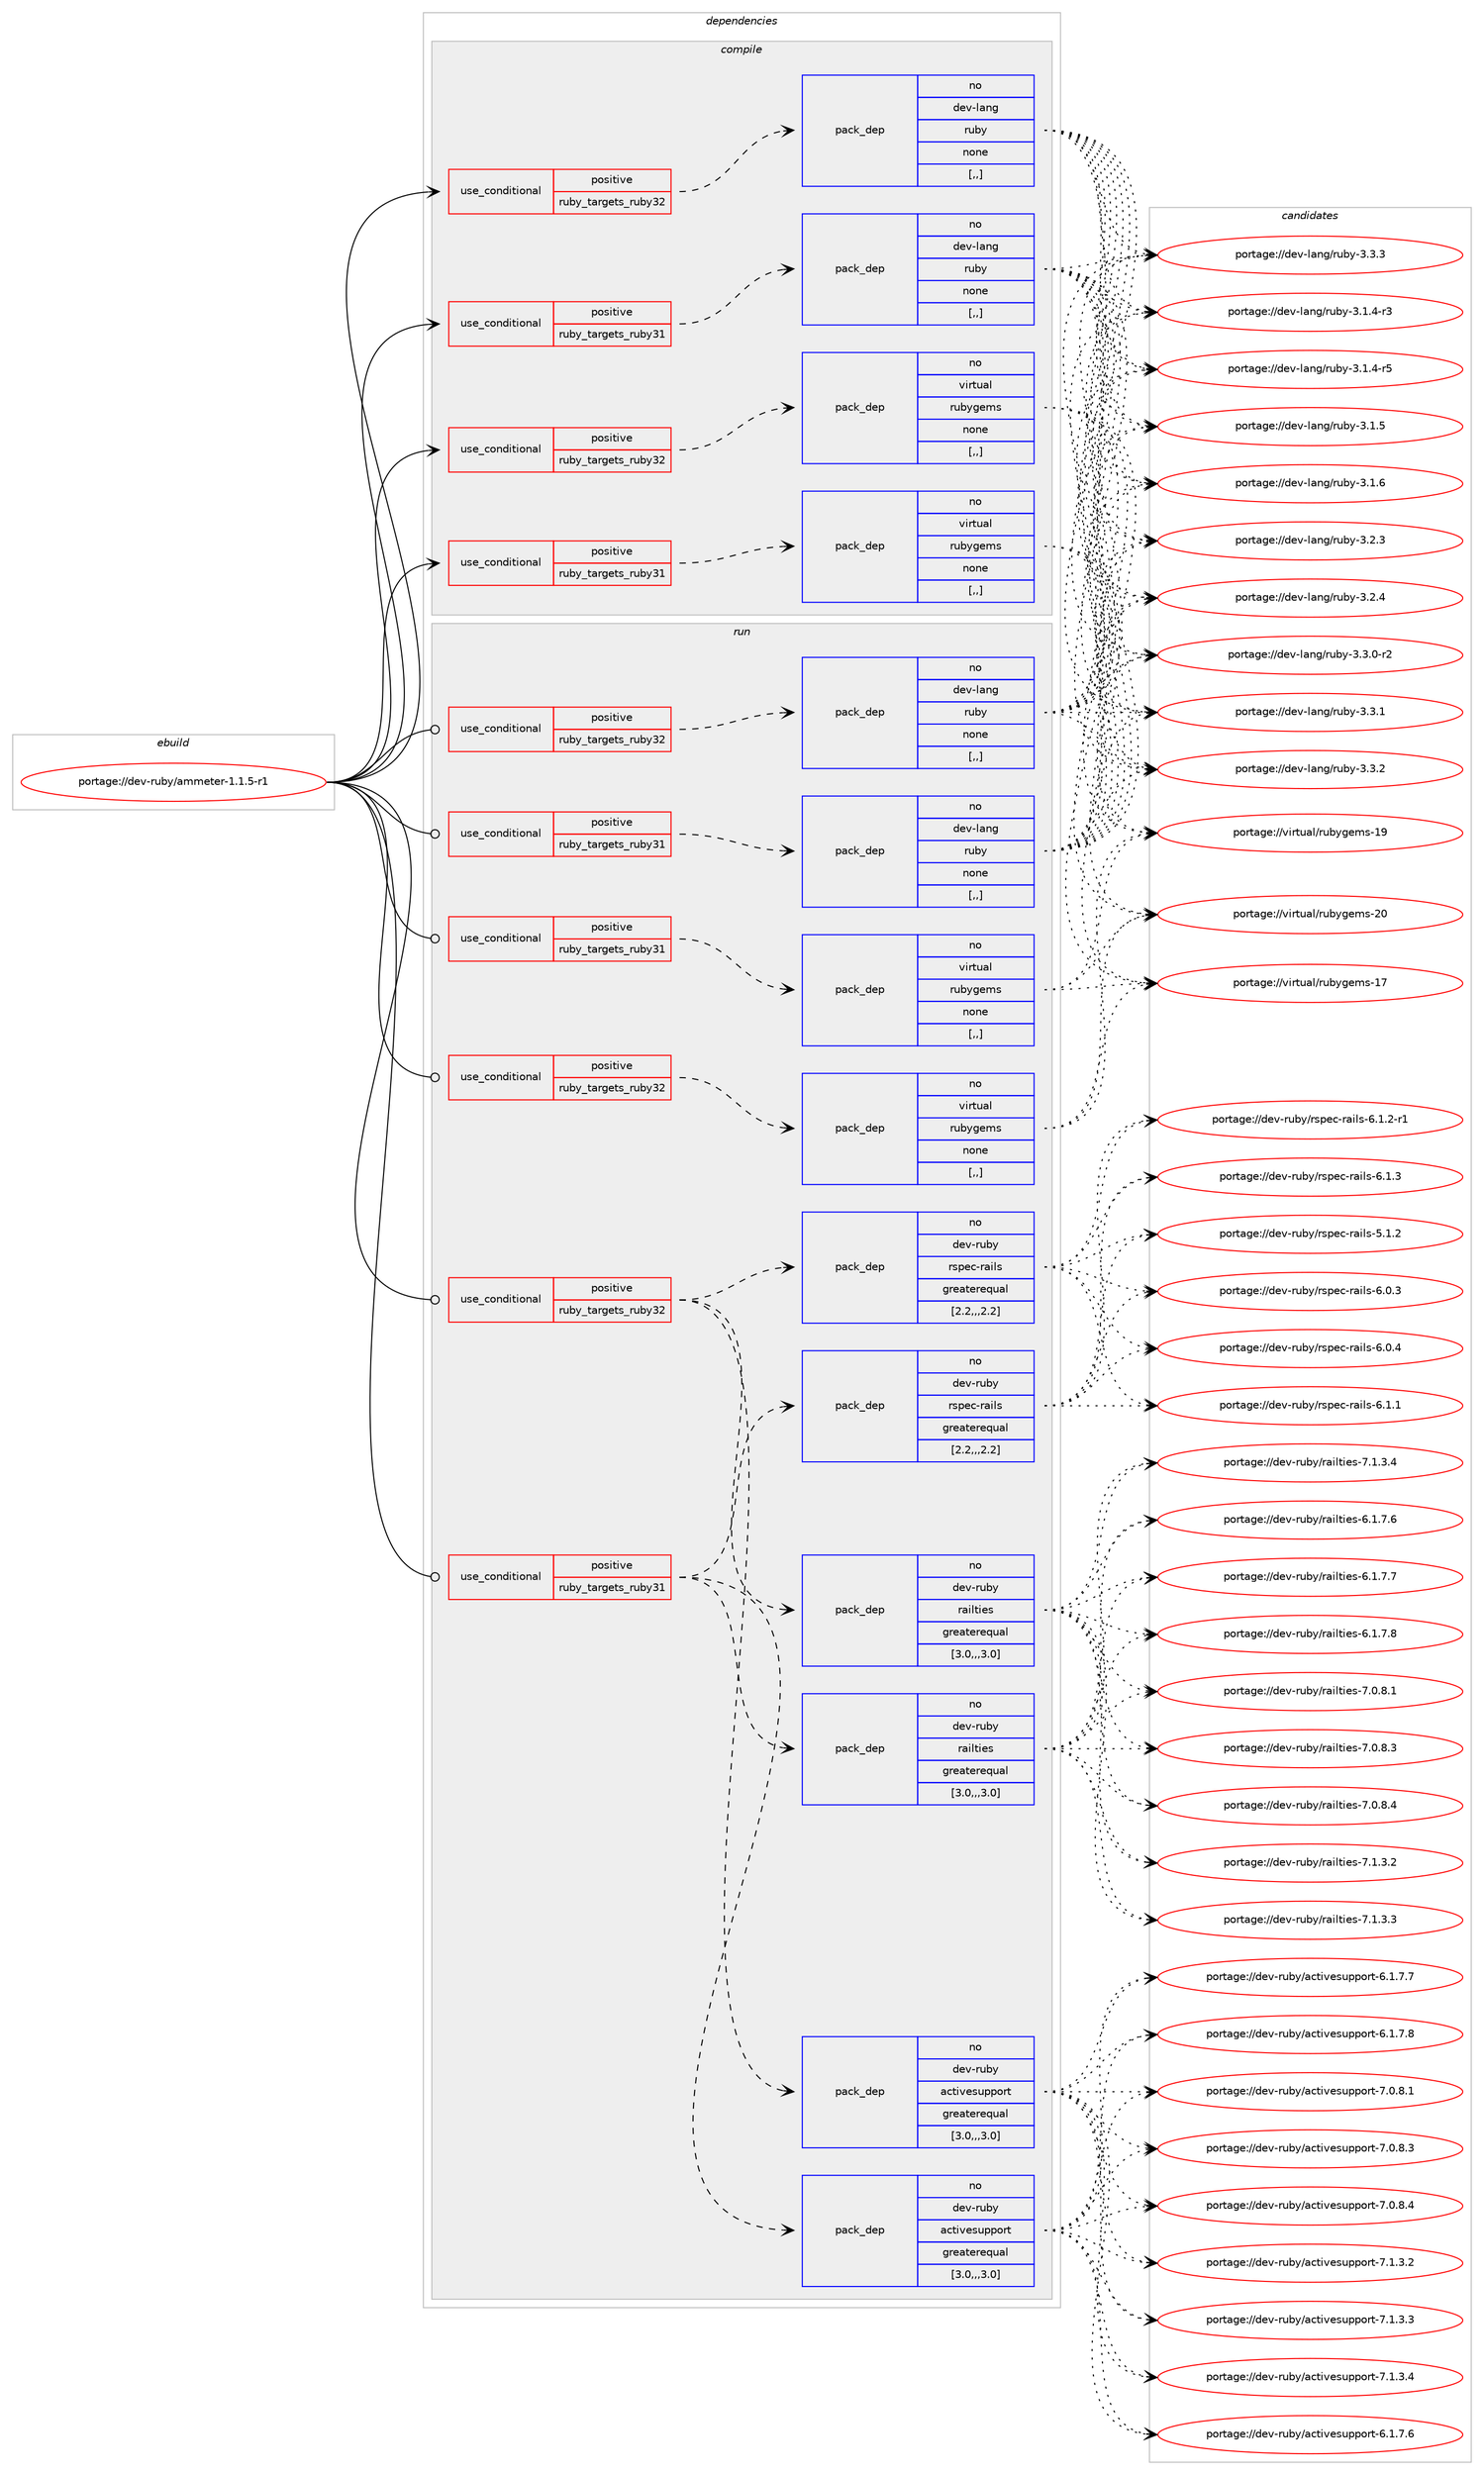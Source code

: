 digraph prolog {

# *************
# Graph options
# *************

newrank=true;
concentrate=true;
compound=true;
graph [rankdir=LR,fontname=Helvetica,fontsize=10,ranksep=1.5];#, ranksep=2.5, nodesep=0.2];
edge  [arrowhead=vee];
node  [fontname=Helvetica,fontsize=10];

# **********
# The ebuild
# **********

subgraph cluster_leftcol {
color=gray;
rank=same;
label=<<i>ebuild</i>>;
id [label="portage://dev-ruby/ammeter-1.1.5-r1", color=red, width=4, href="../dev-ruby/ammeter-1.1.5-r1.svg"];
}

# ****************
# The dependencies
# ****************

subgraph cluster_midcol {
color=gray;
label=<<i>dependencies</i>>;
subgraph cluster_compile {
fillcolor="#eeeeee";
style=filled;
label=<<i>compile</i>>;
subgraph cond43040 {
dependency172428 [label=<<TABLE BORDER="0" CELLBORDER="1" CELLSPACING="0" CELLPADDING="4"><TR><TD ROWSPAN="3" CELLPADDING="10">use_conditional</TD></TR><TR><TD>positive</TD></TR><TR><TD>ruby_targets_ruby31</TD></TR></TABLE>>, shape=none, color=red];
subgraph pack128130 {
dependency172429 [label=<<TABLE BORDER="0" CELLBORDER="1" CELLSPACING="0" CELLPADDING="4" WIDTH="220"><TR><TD ROWSPAN="6" CELLPADDING="30">pack_dep</TD></TR><TR><TD WIDTH="110">no</TD></TR><TR><TD>dev-lang</TD></TR><TR><TD>ruby</TD></TR><TR><TD>none</TD></TR><TR><TD>[,,]</TD></TR></TABLE>>, shape=none, color=blue];
}
dependency172428:e -> dependency172429:w [weight=20,style="dashed",arrowhead="vee"];
}
id:e -> dependency172428:w [weight=20,style="solid",arrowhead="vee"];
subgraph cond43041 {
dependency172430 [label=<<TABLE BORDER="0" CELLBORDER="1" CELLSPACING="0" CELLPADDING="4"><TR><TD ROWSPAN="3" CELLPADDING="10">use_conditional</TD></TR><TR><TD>positive</TD></TR><TR><TD>ruby_targets_ruby31</TD></TR></TABLE>>, shape=none, color=red];
subgraph pack128131 {
dependency172431 [label=<<TABLE BORDER="0" CELLBORDER="1" CELLSPACING="0" CELLPADDING="4" WIDTH="220"><TR><TD ROWSPAN="6" CELLPADDING="30">pack_dep</TD></TR><TR><TD WIDTH="110">no</TD></TR><TR><TD>virtual</TD></TR><TR><TD>rubygems</TD></TR><TR><TD>none</TD></TR><TR><TD>[,,]</TD></TR></TABLE>>, shape=none, color=blue];
}
dependency172430:e -> dependency172431:w [weight=20,style="dashed",arrowhead="vee"];
}
id:e -> dependency172430:w [weight=20,style="solid",arrowhead="vee"];
subgraph cond43042 {
dependency172432 [label=<<TABLE BORDER="0" CELLBORDER="1" CELLSPACING="0" CELLPADDING="4"><TR><TD ROWSPAN="3" CELLPADDING="10">use_conditional</TD></TR><TR><TD>positive</TD></TR><TR><TD>ruby_targets_ruby32</TD></TR></TABLE>>, shape=none, color=red];
subgraph pack128132 {
dependency172433 [label=<<TABLE BORDER="0" CELLBORDER="1" CELLSPACING="0" CELLPADDING="4" WIDTH="220"><TR><TD ROWSPAN="6" CELLPADDING="30">pack_dep</TD></TR><TR><TD WIDTH="110">no</TD></TR><TR><TD>dev-lang</TD></TR><TR><TD>ruby</TD></TR><TR><TD>none</TD></TR><TR><TD>[,,]</TD></TR></TABLE>>, shape=none, color=blue];
}
dependency172432:e -> dependency172433:w [weight=20,style="dashed",arrowhead="vee"];
}
id:e -> dependency172432:w [weight=20,style="solid",arrowhead="vee"];
subgraph cond43043 {
dependency172434 [label=<<TABLE BORDER="0" CELLBORDER="1" CELLSPACING="0" CELLPADDING="4"><TR><TD ROWSPAN="3" CELLPADDING="10">use_conditional</TD></TR><TR><TD>positive</TD></TR><TR><TD>ruby_targets_ruby32</TD></TR></TABLE>>, shape=none, color=red];
subgraph pack128133 {
dependency172435 [label=<<TABLE BORDER="0" CELLBORDER="1" CELLSPACING="0" CELLPADDING="4" WIDTH="220"><TR><TD ROWSPAN="6" CELLPADDING="30">pack_dep</TD></TR><TR><TD WIDTH="110">no</TD></TR><TR><TD>virtual</TD></TR><TR><TD>rubygems</TD></TR><TR><TD>none</TD></TR><TR><TD>[,,]</TD></TR></TABLE>>, shape=none, color=blue];
}
dependency172434:e -> dependency172435:w [weight=20,style="dashed",arrowhead="vee"];
}
id:e -> dependency172434:w [weight=20,style="solid",arrowhead="vee"];
}
subgraph cluster_compileandrun {
fillcolor="#eeeeee";
style=filled;
label=<<i>compile and run</i>>;
}
subgraph cluster_run {
fillcolor="#eeeeee";
style=filled;
label=<<i>run</i>>;
subgraph cond43044 {
dependency172436 [label=<<TABLE BORDER="0" CELLBORDER="1" CELLSPACING="0" CELLPADDING="4"><TR><TD ROWSPAN="3" CELLPADDING="10">use_conditional</TD></TR><TR><TD>positive</TD></TR><TR><TD>ruby_targets_ruby31</TD></TR></TABLE>>, shape=none, color=red];
subgraph pack128134 {
dependency172437 [label=<<TABLE BORDER="0" CELLBORDER="1" CELLSPACING="0" CELLPADDING="4" WIDTH="220"><TR><TD ROWSPAN="6" CELLPADDING="30">pack_dep</TD></TR><TR><TD WIDTH="110">no</TD></TR><TR><TD>dev-lang</TD></TR><TR><TD>ruby</TD></TR><TR><TD>none</TD></TR><TR><TD>[,,]</TD></TR></TABLE>>, shape=none, color=blue];
}
dependency172436:e -> dependency172437:w [weight=20,style="dashed",arrowhead="vee"];
}
id:e -> dependency172436:w [weight=20,style="solid",arrowhead="odot"];
subgraph cond43045 {
dependency172438 [label=<<TABLE BORDER="0" CELLBORDER="1" CELLSPACING="0" CELLPADDING="4"><TR><TD ROWSPAN="3" CELLPADDING="10">use_conditional</TD></TR><TR><TD>positive</TD></TR><TR><TD>ruby_targets_ruby31</TD></TR></TABLE>>, shape=none, color=red];
subgraph pack128135 {
dependency172439 [label=<<TABLE BORDER="0" CELLBORDER="1" CELLSPACING="0" CELLPADDING="4" WIDTH="220"><TR><TD ROWSPAN="6" CELLPADDING="30">pack_dep</TD></TR><TR><TD WIDTH="110">no</TD></TR><TR><TD>dev-ruby</TD></TR><TR><TD>activesupport</TD></TR><TR><TD>greaterequal</TD></TR><TR><TD>[3.0,,,3.0]</TD></TR></TABLE>>, shape=none, color=blue];
}
dependency172438:e -> dependency172439:w [weight=20,style="dashed",arrowhead="vee"];
subgraph pack128136 {
dependency172440 [label=<<TABLE BORDER="0" CELLBORDER="1" CELLSPACING="0" CELLPADDING="4" WIDTH="220"><TR><TD ROWSPAN="6" CELLPADDING="30">pack_dep</TD></TR><TR><TD WIDTH="110">no</TD></TR><TR><TD>dev-ruby</TD></TR><TR><TD>railties</TD></TR><TR><TD>greaterequal</TD></TR><TR><TD>[3.0,,,3.0]</TD></TR></TABLE>>, shape=none, color=blue];
}
dependency172438:e -> dependency172440:w [weight=20,style="dashed",arrowhead="vee"];
subgraph pack128137 {
dependency172441 [label=<<TABLE BORDER="0" CELLBORDER="1" CELLSPACING="0" CELLPADDING="4" WIDTH="220"><TR><TD ROWSPAN="6" CELLPADDING="30">pack_dep</TD></TR><TR><TD WIDTH="110">no</TD></TR><TR><TD>dev-ruby</TD></TR><TR><TD>rspec-rails</TD></TR><TR><TD>greaterequal</TD></TR><TR><TD>[2.2,,,2.2]</TD></TR></TABLE>>, shape=none, color=blue];
}
dependency172438:e -> dependency172441:w [weight=20,style="dashed",arrowhead="vee"];
}
id:e -> dependency172438:w [weight=20,style="solid",arrowhead="odot"];
subgraph cond43046 {
dependency172442 [label=<<TABLE BORDER="0" CELLBORDER="1" CELLSPACING="0" CELLPADDING="4"><TR><TD ROWSPAN="3" CELLPADDING="10">use_conditional</TD></TR><TR><TD>positive</TD></TR><TR><TD>ruby_targets_ruby31</TD></TR></TABLE>>, shape=none, color=red];
subgraph pack128138 {
dependency172443 [label=<<TABLE BORDER="0" CELLBORDER="1" CELLSPACING="0" CELLPADDING="4" WIDTH="220"><TR><TD ROWSPAN="6" CELLPADDING="30">pack_dep</TD></TR><TR><TD WIDTH="110">no</TD></TR><TR><TD>virtual</TD></TR><TR><TD>rubygems</TD></TR><TR><TD>none</TD></TR><TR><TD>[,,]</TD></TR></TABLE>>, shape=none, color=blue];
}
dependency172442:e -> dependency172443:w [weight=20,style="dashed",arrowhead="vee"];
}
id:e -> dependency172442:w [weight=20,style="solid",arrowhead="odot"];
subgraph cond43047 {
dependency172444 [label=<<TABLE BORDER="0" CELLBORDER="1" CELLSPACING="0" CELLPADDING="4"><TR><TD ROWSPAN="3" CELLPADDING="10">use_conditional</TD></TR><TR><TD>positive</TD></TR><TR><TD>ruby_targets_ruby32</TD></TR></TABLE>>, shape=none, color=red];
subgraph pack128139 {
dependency172445 [label=<<TABLE BORDER="0" CELLBORDER="1" CELLSPACING="0" CELLPADDING="4" WIDTH="220"><TR><TD ROWSPAN="6" CELLPADDING="30">pack_dep</TD></TR><TR><TD WIDTH="110">no</TD></TR><TR><TD>dev-lang</TD></TR><TR><TD>ruby</TD></TR><TR><TD>none</TD></TR><TR><TD>[,,]</TD></TR></TABLE>>, shape=none, color=blue];
}
dependency172444:e -> dependency172445:w [weight=20,style="dashed",arrowhead="vee"];
}
id:e -> dependency172444:w [weight=20,style="solid",arrowhead="odot"];
subgraph cond43048 {
dependency172446 [label=<<TABLE BORDER="0" CELLBORDER="1" CELLSPACING="0" CELLPADDING="4"><TR><TD ROWSPAN="3" CELLPADDING="10">use_conditional</TD></TR><TR><TD>positive</TD></TR><TR><TD>ruby_targets_ruby32</TD></TR></TABLE>>, shape=none, color=red];
subgraph pack128140 {
dependency172447 [label=<<TABLE BORDER="0" CELLBORDER="1" CELLSPACING="0" CELLPADDING="4" WIDTH="220"><TR><TD ROWSPAN="6" CELLPADDING="30">pack_dep</TD></TR><TR><TD WIDTH="110">no</TD></TR><TR><TD>dev-ruby</TD></TR><TR><TD>activesupport</TD></TR><TR><TD>greaterequal</TD></TR><TR><TD>[3.0,,,3.0]</TD></TR></TABLE>>, shape=none, color=blue];
}
dependency172446:e -> dependency172447:w [weight=20,style="dashed",arrowhead="vee"];
subgraph pack128141 {
dependency172448 [label=<<TABLE BORDER="0" CELLBORDER="1" CELLSPACING="0" CELLPADDING="4" WIDTH="220"><TR><TD ROWSPAN="6" CELLPADDING="30">pack_dep</TD></TR><TR><TD WIDTH="110">no</TD></TR><TR><TD>dev-ruby</TD></TR><TR><TD>railties</TD></TR><TR><TD>greaterequal</TD></TR><TR><TD>[3.0,,,3.0]</TD></TR></TABLE>>, shape=none, color=blue];
}
dependency172446:e -> dependency172448:w [weight=20,style="dashed",arrowhead="vee"];
subgraph pack128142 {
dependency172449 [label=<<TABLE BORDER="0" CELLBORDER="1" CELLSPACING="0" CELLPADDING="4" WIDTH="220"><TR><TD ROWSPAN="6" CELLPADDING="30">pack_dep</TD></TR><TR><TD WIDTH="110">no</TD></TR><TR><TD>dev-ruby</TD></TR><TR><TD>rspec-rails</TD></TR><TR><TD>greaterequal</TD></TR><TR><TD>[2.2,,,2.2]</TD></TR></TABLE>>, shape=none, color=blue];
}
dependency172446:e -> dependency172449:w [weight=20,style="dashed",arrowhead="vee"];
}
id:e -> dependency172446:w [weight=20,style="solid",arrowhead="odot"];
subgraph cond43049 {
dependency172450 [label=<<TABLE BORDER="0" CELLBORDER="1" CELLSPACING="0" CELLPADDING="4"><TR><TD ROWSPAN="3" CELLPADDING="10">use_conditional</TD></TR><TR><TD>positive</TD></TR><TR><TD>ruby_targets_ruby32</TD></TR></TABLE>>, shape=none, color=red];
subgraph pack128143 {
dependency172451 [label=<<TABLE BORDER="0" CELLBORDER="1" CELLSPACING="0" CELLPADDING="4" WIDTH="220"><TR><TD ROWSPAN="6" CELLPADDING="30">pack_dep</TD></TR><TR><TD WIDTH="110">no</TD></TR><TR><TD>virtual</TD></TR><TR><TD>rubygems</TD></TR><TR><TD>none</TD></TR><TR><TD>[,,]</TD></TR></TABLE>>, shape=none, color=blue];
}
dependency172450:e -> dependency172451:w [weight=20,style="dashed",arrowhead="vee"];
}
id:e -> dependency172450:w [weight=20,style="solid",arrowhead="odot"];
}
}

# **************
# The candidates
# **************

subgraph cluster_choices {
rank=same;
color=gray;
label=<<i>candidates</i>>;

subgraph choice128130 {
color=black;
nodesep=1;
choice100101118451089711010347114117981214551464946524511451 [label="portage://dev-lang/ruby-3.1.4-r3", color=red, width=4,href="../dev-lang/ruby-3.1.4-r3.svg"];
choice100101118451089711010347114117981214551464946524511453 [label="portage://dev-lang/ruby-3.1.4-r5", color=red, width=4,href="../dev-lang/ruby-3.1.4-r5.svg"];
choice10010111845108971101034711411798121455146494653 [label="portage://dev-lang/ruby-3.1.5", color=red, width=4,href="../dev-lang/ruby-3.1.5.svg"];
choice10010111845108971101034711411798121455146494654 [label="portage://dev-lang/ruby-3.1.6", color=red, width=4,href="../dev-lang/ruby-3.1.6.svg"];
choice10010111845108971101034711411798121455146504651 [label="portage://dev-lang/ruby-3.2.3", color=red, width=4,href="../dev-lang/ruby-3.2.3.svg"];
choice10010111845108971101034711411798121455146504652 [label="portage://dev-lang/ruby-3.2.4", color=red, width=4,href="../dev-lang/ruby-3.2.4.svg"];
choice100101118451089711010347114117981214551465146484511450 [label="portage://dev-lang/ruby-3.3.0-r2", color=red, width=4,href="../dev-lang/ruby-3.3.0-r2.svg"];
choice10010111845108971101034711411798121455146514649 [label="portage://dev-lang/ruby-3.3.1", color=red, width=4,href="../dev-lang/ruby-3.3.1.svg"];
choice10010111845108971101034711411798121455146514650 [label="portage://dev-lang/ruby-3.3.2", color=red, width=4,href="../dev-lang/ruby-3.3.2.svg"];
choice10010111845108971101034711411798121455146514651 [label="portage://dev-lang/ruby-3.3.3", color=red, width=4,href="../dev-lang/ruby-3.3.3.svg"];
dependency172429:e -> choice100101118451089711010347114117981214551464946524511451:w [style=dotted,weight="100"];
dependency172429:e -> choice100101118451089711010347114117981214551464946524511453:w [style=dotted,weight="100"];
dependency172429:e -> choice10010111845108971101034711411798121455146494653:w [style=dotted,weight="100"];
dependency172429:e -> choice10010111845108971101034711411798121455146494654:w [style=dotted,weight="100"];
dependency172429:e -> choice10010111845108971101034711411798121455146504651:w [style=dotted,weight="100"];
dependency172429:e -> choice10010111845108971101034711411798121455146504652:w [style=dotted,weight="100"];
dependency172429:e -> choice100101118451089711010347114117981214551465146484511450:w [style=dotted,weight="100"];
dependency172429:e -> choice10010111845108971101034711411798121455146514649:w [style=dotted,weight="100"];
dependency172429:e -> choice10010111845108971101034711411798121455146514650:w [style=dotted,weight="100"];
dependency172429:e -> choice10010111845108971101034711411798121455146514651:w [style=dotted,weight="100"];
}
subgraph choice128131 {
color=black;
nodesep=1;
choice118105114116117971084711411798121103101109115454955 [label="portage://virtual/rubygems-17", color=red, width=4,href="../virtual/rubygems-17.svg"];
choice118105114116117971084711411798121103101109115454957 [label="portage://virtual/rubygems-19", color=red, width=4,href="../virtual/rubygems-19.svg"];
choice118105114116117971084711411798121103101109115455048 [label="portage://virtual/rubygems-20", color=red, width=4,href="../virtual/rubygems-20.svg"];
dependency172431:e -> choice118105114116117971084711411798121103101109115454955:w [style=dotted,weight="100"];
dependency172431:e -> choice118105114116117971084711411798121103101109115454957:w [style=dotted,weight="100"];
dependency172431:e -> choice118105114116117971084711411798121103101109115455048:w [style=dotted,weight="100"];
}
subgraph choice128132 {
color=black;
nodesep=1;
choice100101118451089711010347114117981214551464946524511451 [label="portage://dev-lang/ruby-3.1.4-r3", color=red, width=4,href="../dev-lang/ruby-3.1.4-r3.svg"];
choice100101118451089711010347114117981214551464946524511453 [label="portage://dev-lang/ruby-3.1.4-r5", color=red, width=4,href="../dev-lang/ruby-3.1.4-r5.svg"];
choice10010111845108971101034711411798121455146494653 [label="portage://dev-lang/ruby-3.1.5", color=red, width=4,href="../dev-lang/ruby-3.1.5.svg"];
choice10010111845108971101034711411798121455146494654 [label="portage://dev-lang/ruby-3.1.6", color=red, width=4,href="../dev-lang/ruby-3.1.6.svg"];
choice10010111845108971101034711411798121455146504651 [label="portage://dev-lang/ruby-3.2.3", color=red, width=4,href="../dev-lang/ruby-3.2.3.svg"];
choice10010111845108971101034711411798121455146504652 [label="portage://dev-lang/ruby-3.2.4", color=red, width=4,href="../dev-lang/ruby-3.2.4.svg"];
choice100101118451089711010347114117981214551465146484511450 [label="portage://dev-lang/ruby-3.3.0-r2", color=red, width=4,href="../dev-lang/ruby-3.3.0-r2.svg"];
choice10010111845108971101034711411798121455146514649 [label="portage://dev-lang/ruby-3.3.1", color=red, width=4,href="../dev-lang/ruby-3.3.1.svg"];
choice10010111845108971101034711411798121455146514650 [label="portage://dev-lang/ruby-3.3.2", color=red, width=4,href="../dev-lang/ruby-3.3.2.svg"];
choice10010111845108971101034711411798121455146514651 [label="portage://dev-lang/ruby-3.3.3", color=red, width=4,href="../dev-lang/ruby-3.3.3.svg"];
dependency172433:e -> choice100101118451089711010347114117981214551464946524511451:w [style=dotted,weight="100"];
dependency172433:e -> choice100101118451089711010347114117981214551464946524511453:w [style=dotted,weight="100"];
dependency172433:e -> choice10010111845108971101034711411798121455146494653:w [style=dotted,weight="100"];
dependency172433:e -> choice10010111845108971101034711411798121455146494654:w [style=dotted,weight="100"];
dependency172433:e -> choice10010111845108971101034711411798121455146504651:w [style=dotted,weight="100"];
dependency172433:e -> choice10010111845108971101034711411798121455146504652:w [style=dotted,weight="100"];
dependency172433:e -> choice100101118451089711010347114117981214551465146484511450:w [style=dotted,weight="100"];
dependency172433:e -> choice10010111845108971101034711411798121455146514649:w [style=dotted,weight="100"];
dependency172433:e -> choice10010111845108971101034711411798121455146514650:w [style=dotted,weight="100"];
dependency172433:e -> choice10010111845108971101034711411798121455146514651:w [style=dotted,weight="100"];
}
subgraph choice128133 {
color=black;
nodesep=1;
choice118105114116117971084711411798121103101109115454955 [label="portage://virtual/rubygems-17", color=red, width=4,href="../virtual/rubygems-17.svg"];
choice118105114116117971084711411798121103101109115454957 [label="portage://virtual/rubygems-19", color=red, width=4,href="../virtual/rubygems-19.svg"];
choice118105114116117971084711411798121103101109115455048 [label="portage://virtual/rubygems-20", color=red, width=4,href="../virtual/rubygems-20.svg"];
dependency172435:e -> choice118105114116117971084711411798121103101109115454955:w [style=dotted,weight="100"];
dependency172435:e -> choice118105114116117971084711411798121103101109115454957:w [style=dotted,weight="100"];
dependency172435:e -> choice118105114116117971084711411798121103101109115455048:w [style=dotted,weight="100"];
}
subgraph choice128134 {
color=black;
nodesep=1;
choice100101118451089711010347114117981214551464946524511451 [label="portage://dev-lang/ruby-3.1.4-r3", color=red, width=4,href="../dev-lang/ruby-3.1.4-r3.svg"];
choice100101118451089711010347114117981214551464946524511453 [label="portage://dev-lang/ruby-3.1.4-r5", color=red, width=4,href="../dev-lang/ruby-3.1.4-r5.svg"];
choice10010111845108971101034711411798121455146494653 [label="portage://dev-lang/ruby-3.1.5", color=red, width=4,href="../dev-lang/ruby-3.1.5.svg"];
choice10010111845108971101034711411798121455146494654 [label="portage://dev-lang/ruby-3.1.6", color=red, width=4,href="../dev-lang/ruby-3.1.6.svg"];
choice10010111845108971101034711411798121455146504651 [label="portage://dev-lang/ruby-3.2.3", color=red, width=4,href="../dev-lang/ruby-3.2.3.svg"];
choice10010111845108971101034711411798121455146504652 [label="portage://dev-lang/ruby-3.2.4", color=red, width=4,href="../dev-lang/ruby-3.2.4.svg"];
choice100101118451089711010347114117981214551465146484511450 [label="portage://dev-lang/ruby-3.3.0-r2", color=red, width=4,href="../dev-lang/ruby-3.3.0-r2.svg"];
choice10010111845108971101034711411798121455146514649 [label="portage://dev-lang/ruby-3.3.1", color=red, width=4,href="../dev-lang/ruby-3.3.1.svg"];
choice10010111845108971101034711411798121455146514650 [label="portage://dev-lang/ruby-3.3.2", color=red, width=4,href="../dev-lang/ruby-3.3.2.svg"];
choice10010111845108971101034711411798121455146514651 [label="portage://dev-lang/ruby-3.3.3", color=red, width=4,href="../dev-lang/ruby-3.3.3.svg"];
dependency172437:e -> choice100101118451089711010347114117981214551464946524511451:w [style=dotted,weight="100"];
dependency172437:e -> choice100101118451089711010347114117981214551464946524511453:w [style=dotted,weight="100"];
dependency172437:e -> choice10010111845108971101034711411798121455146494653:w [style=dotted,weight="100"];
dependency172437:e -> choice10010111845108971101034711411798121455146494654:w [style=dotted,weight="100"];
dependency172437:e -> choice10010111845108971101034711411798121455146504651:w [style=dotted,weight="100"];
dependency172437:e -> choice10010111845108971101034711411798121455146504652:w [style=dotted,weight="100"];
dependency172437:e -> choice100101118451089711010347114117981214551465146484511450:w [style=dotted,weight="100"];
dependency172437:e -> choice10010111845108971101034711411798121455146514649:w [style=dotted,weight="100"];
dependency172437:e -> choice10010111845108971101034711411798121455146514650:w [style=dotted,weight="100"];
dependency172437:e -> choice10010111845108971101034711411798121455146514651:w [style=dotted,weight="100"];
}
subgraph choice128135 {
color=black;
nodesep=1;
choice10010111845114117981214797991161051181011151171121121111141164554464946554654 [label="portage://dev-ruby/activesupport-6.1.7.6", color=red, width=4,href="../dev-ruby/activesupport-6.1.7.6.svg"];
choice10010111845114117981214797991161051181011151171121121111141164554464946554655 [label="portage://dev-ruby/activesupport-6.1.7.7", color=red, width=4,href="../dev-ruby/activesupport-6.1.7.7.svg"];
choice10010111845114117981214797991161051181011151171121121111141164554464946554656 [label="portage://dev-ruby/activesupport-6.1.7.8", color=red, width=4,href="../dev-ruby/activesupport-6.1.7.8.svg"];
choice10010111845114117981214797991161051181011151171121121111141164555464846564649 [label="portage://dev-ruby/activesupport-7.0.8.1", color=red, width=4,href="../dev-ruby/activesupport-7.0.8.1.svg"];
choice10010111845114117981214797991161051181011151171121121111141164555464846564651 [label="portage://dev-ruby/activesupport-7.0.8.3", color=red, width=4,href="../dev-ruby/activesupport-7.0.8.3.svg"];
choice10010111845114117981214797991161051181011151171121121111141164555464846564652 [label="portage://dev-ruby/activesupport-7.0.8.4", color=red, width=4,href="../dev-ruby/activesupport-7.0.8.4.svg"];
choice10010111845114117981214797991161051181011151171121121111141164555464946514650 [label="portage://dev-ruby/activesupport-7.1.3.2", color=red, width=4,href="../dev-ruby/activesupport-7.1.3.2.svg"];
choice10010111845114117981214797991161051181011151171121121111141164555464946514651 [label="portage://dev-ruby/activesupport-7.1.3.3", color=red, width=4,href="../dev-ruby/activesupport-7.1.3.3.svg"];
choice10010111845114117981214797991161051181011151171121121111141164555464946514652 [label="portage://dev-ruby/activesupport-7.1.3.4", color=red, width=4,href="../dev-ruby/activesupport-7.1.3.4.svg"];
dependency172439:e -> choice10010111845114117981214797991161051181011151171121121111141164554464946554654:w [style=dotted,weight="100"];
dependency172439:e -> choice10010111845114117981214797991161051181011151171121121111141164554464946554655:w [style=dotted,weight="100"];
dependency172439:e -> choice10010111845114117981214797991161051181011151171121121111141164554464946554656:w [style=dotted,weight="100"];
dependency172439:e -> choice10010111845114117981214797991161051181011151171121121111141164555464846564649:w [style=dotted,weight="100"];
dependency172439:e -> choice10010111845114117981214797991161051181011151171121121111141164555464846564651:w [style=dotted,weight="100"];
dependency172439:e -> choice10010111845114117981214797991161051181011151171121121111141164555464846564652:w [style=dotted,weight="100"];
dependency172439:e -> choice10010111845114117981214797991161051181011151171121121111141164555464946514650:w [style=dotted,weight="100"];
dependency172439:e -> choice10010111845114117981214797991161051181011151171121121111141164555464946514651:w [style=dotted,weight="100"];
dependency172439:e -> choice10010111845114117981214797991161051181011151171121121111141164555464946514652:w [style=dotted,weight="100"];
}
subgraph choice128136 {
color=black;
nodesep=1;
choice100101118451141179812147114971051081161051011154554464946554654 [label="portage://dev-ruby/railties-6.1.7.6", color=red, width=4,href="../dev-ruby/railties-6.1.7.6.svg"];
choice100101118451141179812147114971051081161051011154554464946554655 [label="portage://dev-ruby/railties-6.1.7.7", color=red, width=4,href="../dev-ruby/railties-6.1.7.7.svg"];
choice100101118451141179812147114971051081161051011154554464946554656 [label="portage://dev-ruby/railties-6.1.7.8", color=red, width=4,href="../dev-ruby/railties-6.1.7.8.svg"];
choice100101118451141179812147114971051081161051011154555464846564649 [label="portage://dev-ruby/railties-7.0.8.1", color=red, width=4,href="../dev-ruby/railties-7.0.8.1.svg"];
choice100101118451141179812147114971051081161051011154555464846564651 [label="portage://dev-ruby/railties-7.0.8.3", color=red, width=4,href="../dev-ruby/railties-7.0.8.3.svg"];
choice100101118451141179812147114971051081161051011154555464846564652 [label="portage://dev-ruby/railties-7.0.8.4", color=red, width=4,href="../dev-ruby/railties-7.0.8.4.svg"];
choice100101118451141179812147114971051081161051011154555464946514650 [label="portage://dev-ruby/railties-7.1.3.2", color=red, width=4,href="../dev-ruby/railties-7.1.3.2.svg"];
choice100101118451141179812147114971051081161051011154555464946514651 [label="portage://dev-ruby/railties-7.1.3.3", color=red, width=4,href="../dev-ruby/railties-7.1.3.3.svg"];
choice100101118451141179812147114971051081161051011154555464946514652 [label="portage://dev-ruby/railties-7.1.3.4", color=red, width=4,href="../dev-ruby/railties-7.1.3.4.svg"];
dependency172440:e -> choice100101118451141179812147114971051081161051011154554464946554654:w [style=dotted,weight="100"];
dependency172440:e -> choice100101118451141179812147114971051081161051011154554464946554655:w [style=dotted,weight="100"];
dependency172440:e -> choice100101118451141179812147114971051081161051011154554464946554656:w [style=dotted,weight="100"];
dependency172440:e -> choice100101118451141179812147114971051081161051011154555464846564649:w [style=dotted,weight="100"];
dependency172440:e -> choice100101118451141179812147114971051081161051011154555464846564651:w [style=dotted,weight="100"];
dependency172440:e -> choice100101118451141179812147114971051081161051011154555464846564652:w [style=dotted,weight="100"];
dependency172440:e -> choice100101118451141179812147114971051081161051011154555464946514650:w [style=dotted,weight="100"];
dependency172440:e -> choice100101118451141179812147114971051081161051011154555464946514651:w [style=dotted,weight="100"];
dependency172440:e -> choice100101118451141179812147114971051081161051011154555464946514652:w [style=dotted,weight="100"];
}
subgraph choice128137 {
color=black;
nodesep=1;
choice100101118451141179812147114115112101994511497105108115455346494650 [label="portage://dev-ruby/rspec-rails-5.1.2", color=red, width=4,href="../dev-ruby/rspec-rails-5.1.2.svg"];
choice100101118451141179812147114115112101994511497105108115455446484651 [label="portage://dev-ruby/rspec-rails-6.0.3", color=red, width=4,href="../dev-ruby/rspec-rails-6.0.3.svg"];
choice100101118451141179812147114115112101994511497105108115455446484652 [label="portage://dev-ruby/rspec-rails-6.0.4", color=red, width=4,href="../dev-ruby/rspec-rails-6.0.4.svg"];
choice100101118451141179812147114115112101994511497105108115455446494649 [label="portage://dev-ruby/rspec-rails-6.1.1", color=red, width=4,href="../dev-ruby/rspec-rails-6.1.1.svg"];
choice1001011184511411798121471141151121019945114971051081154554464946504511449 [label="portage://dev-ruby/rspec-rails-6.1.2-r1", color=red, width=4,href="../dev-ruby/rspec-rails-6.1.2-r1.svg"];
choice100101118451141179812147114115112101994511497105108115455446494651 [label="portage://dev-ruby/rspec-rails-6.1.3", color=red, width=4,href="../dev-ruby/rspec-rails-6.1.3.svg"];
dependency172441:e -> choice100101118451141179812147114115112101994511497105108115455346494650:w [style=dotted,weight="100"];
dependency172441:e -> choice100101118451141179812147114115112101994511497105108115455446484651:w [style=dotted,weight="100"];
dependency172441:e -> choice100101118451141179812147114115112101994511497105108115455446484652:w [style=dotted,weight="100"];
dependency172441:e -> choice100101118451141179812147114115112101994511497105108115455446494649:w [style=dotted,weight="100"];
dependency172441:e -> choice1001011184511411798121471141151121019945114971051081154554464946504511449:w [style=dotted,weight="100"];
dependency172441:e -> choice100101118451141179812147114115112101994511497105108115455446494651:w [style=dotted,weight="100"];
}
subgraph choice128138 {
color=black;
nodesep=1;
choice118105114116117971084711411798121103101109115454955 [label="portage://virtual/rubygems-17", color=red, width=4,href="../virtual/rubygems-17.svg"];
choice118105114116117971084711411798121103101109115454957 [label="portage://virtual/rubygems-19", color=red, width=4,href="../virtual/rubygems-19.svg"];
choice118105114116117971084711411798121103101109115455048 [label="portage://virtual/rubygems-20", color=red, width=4,href="../virtual/rubygems-20.svg"];
dependency172443:e -> choice118105114116117971084711411798121103101109115454955:w [style=dotted,weight="100"];
dependency172443:e -> choice118105114116117971084711411798121103101109115454957:w [style=dotted,weight="100"];
dependency172443:e -> choice118105114116117971084711411798121103101109115455048:w [style=dotted,weight="100"];
}
subgraph choice128139 {
color=black;
nodesep=1;
choice100101118451089711010347114117981214551464946524511451 [label="portage://dev-lang/ruby-3.1.4-r3", color=red, width=4,href="../dev-lang/ruby-3.1.4-r3.svg"];
choice100101118451089711010347114117981214551464946524511453 [label="portage://dev-lang/ruby-3.1.4-r5", color=red, width=4,href="../dev-lang/ruby-3.1.4-r5.svg"];
choice10010111845108971101034711411798121455146494653 [label="portage://dev-lang/ruby-3.1.5", color=red, width=4,href="../dev-lang/ruby-3.1.5.svg"];
choice10010111845108971101034711411798121455146494654 [label="portage://dev-lang/ruby-3.1.6", color=red, width=4,href="../dev-lang/ruby-3.1.6.svg"];
choice10010111845108971101034711411798121455146504651 [label="portage://dev-lang/ruby-3.2.3", color=red, width=4,href="../dev-lang/ruby-3.2.3.svg"];
choice10010111845108971101034711411798121455146504652 [label="portage://dev-lang/ruby-3.2.4", color=red, width=4,href="../dev-lang/ruby-3.2.4.svg"];
choice100101118451089711010347114117981214551465146484511450 [label="portage://dev-lang/ruby-3.3.0-r2", color=red, width=4,href="../dev-lang/ruby-3.3.0-r2.svg"];
choice10010111845108971101034711411798121455146514649 [label="portage://dev-lang/ruby-3.3.1", color=red, width=4,href="../dev-lang/ruby-3.3.1.svg"];
choice10010111845108971101034711411798121455146514650 [label="portage://dev-lang/ruby-3.3.2", color=red, width=4,href="../dev-lang/ruby-3.3.2.svg"];
choice10010111845108971101034711411798121455146514651 [label="portage://dev-lang/ruby-3.3.3", color=red, width=4,href="../dev-lang/ruby-3.3.3.svg"];
dependency172445:e -> choice100101118451089711010347114117981214551464946524511451:w [style=dotted,weight="100"];
dependency172445:e -> choice100101118451089711010347114117981214551464946524511453:w [style=dotted,weight="100"];
dependency172445:e -> choice10010111845108971101034711411798121455146494653:w [style=dotted,weight="100"];
dependency172445:e -> choice10010111845108971101034711411798121455146494654:w [style=dotted,weight="100"];
dependency172445:e -> choice10010111845108971101034711411798121455146504651:w [style=dotted,weight="100"];
dependency172445:e -> choice10010111845108971101034711411798121455146504652:w [style=dotted,weight="100"];
dependency172445:e -> choice100101118451089711010347114117981214551465146484511450:w [style=dotted,weight="100"];
dependency172445:e -> choice10010111845108971101034711411798121455146514649:w [style=dotted,weight="100"];
dependency172445:e -> choice10010111845108971101034711411798121455146514650:w [style=dotted,weight="100"];
dependency172445:e -> choice10010111845108971101034711411798121455146514651:w [style=dotted,weight="100"];
}
subgraph choice128140 {
color=black;
nodesep=1;
choice10010111845114117981214797991161051181011151171121121111141164554464946554654 [label="portage://dev-ruby/activesupport-6.1.7.6", color=red, width=4,href="../dev-ruby/activesupport-6.1.7.6.svg"];
choice10010111845114117981214797991161051181011151171121121111141164554464946554655 [label="portage://dev-ruby/activesupport-6.1.7.7", color=red, width=4,href="../dev-ruby/activesupport-6.1.7.7.svg"];
choice10010111845114117981214797991161051181011151171121121111141164554464946554656 [label="portage://dev-ruby/activesupport-6.1.7.8", color=red, width=4,href="../dev-ruby/activesupport-6.1.7.8.svg"];
choice10010111845114117981214797991161051181011151171121121111141164555464846564649 [label="portage://dev-ruby/activesupport-7.0.8.1", color=red, width=4,href="../dev-ruby/activesupport-7.0.8.1.svg"];
choice10010111845114117981214797991161051181011151171121121111141164555464846564651 [label="portage://dev-ruby/activesupport-7.0.8.3", color=red, width=4,href="../dev-ruby/activesupport-7.0.8.3.svg"];
choice10010111845114117981214797991161051181011151171121121111141164555464846564652 [label="portage://dev-ruby/activesupport-7.0.8.4", color=red, width=4,href="../dev-ruby/activesupport-7.0.8.4.svg"];
choice10010111845114117981214797991161051181011151171121121111141164555464946514650 [label="portage://dev-ruby/activesupport-7.1.3.2", color=red, width=4,href="../dev-ruby/activesupport-7.1.3.2.svg"];
choice10010111845114117981214797991161051181011151171121121111141164555464946514651 [label="portage://dev-ruby/activesupport-7.1.3.3", color=red, width=4,href="../dev-ruby/activesupport-7.1.3.3.svg"];
choice10010111845114117981214797991161051181011151171121121111141164555464946514652 [label="portage://dev-ruby/activesupport-7.1.3.4", color=red, width=4,href="../dev-ruby/activesupport-7.1.3.4.svg"];
dependency172447:e -> choice10010111845114117981214797991161051181011151171121121111141164554464946554654:w [style=dotted,weight="100"];
dependency172447:e -> choice10010111845114117981214797991161051181011151171121121111141164554464946554655:w [style=dotted,weight="100"];
dependency172447:e -> choice10010111845114117981214797991161051181011151171121121111141164554464946554656:w [style=dotted,weight="100"];
dependency172447:e -> choice10010111845114117981214797991161051181011151171121121111141164555464846564649:w [style=dotted,weight="100"];
dependency172447:e -> choice10010111845114117981214797991161051181011151171121121111141164555464846564651:w [style=dotted,weight="100"];
dependency172447:e -> choice10010111845114117981214797991161051181011151171121121111141164555464846564652:w [style=dotted,weight="100"];
dependency172447:e -> choice10010111845114117981214797991161051181011151171121121111141164555464946514650:w [style=dotted,weight="100"];
dependency172447:e -> choice10010111845114117981214797991161051181011151171121121111141164555464946514651:w [style=dotted,weight="100"];
dependency172447:e -> choice10010111845114117981214797991161051181011151171121121111141164555464946514652:w [style=dotted,weight="100"];
}
subgraph choice128141 {
color=black;
nodesep=1;
choice100101118451141179812147114971051081161051011154554464946554654 [label="portage://dev-ruby/railties-6.1.7.6", color=red, width=4,href="../dev-ruby/railties-6.1.7.6.svg"];
choice100101118451141179812147114971051081161051011154554464946554655 [label="portage://dev-ruby/railties-6.1.7.7", color=red, width=4,href="../dev-ruby/railties-6.1.7.7.svg"];
choice100101118451141179812147114971051081161051011154554464946554656 [label="portage://dev-ruby/railties-6.1.7.8", color=red, width=4,href="../dev-ruby/railties-6.1.7.8.svg"];
choice100101118451141179812147114971051081161051011154555464846564649 [label="portage://dev-ruby/railties-7.0.8.1", color=red, width=4,href="../dev-ruby/railties-7.0.8.1.svg"];
choice100101118451141179812147114971051081161051011154555464846564651 [label="portage://dev-ruby/railties-7.0.8.3", color=red, width=4,href="../dev-ruby/railties-7.0.8.3.svg"];
choice100101118451141179812147114971051081161051011154555464846564652 [label="portage://dev-ruby/railties-7.0.8.4", color=red, width=4,href="../dev-ruby/railties-7.0.8.4.svg"];
choice100101118451141179812147114971051081161051011154555464946514650 [label="portage://dev-ruby/railties-7.1.3.2", color=red, width=4,href="../dev-ruby/railties-7.1.3.2.svg"];
choice100101118451141179812147114971051081161051011154555464946514651 [label="portage://dev-ruby/railties-7.1.3.3", color=red, width=4,href="../dev-ruby/railties-7.1.3.3.svg"];
choice100101118451141179812147114971051081161051011154555464946514652 [label="portage://dev-ruby/railties-7.1.3.4", color=red, width=4,href="../dev-ruby/railties-7.1.3.4.svg"];
dependency172448:e -> choice100101118451141179812147114971051081161051011154554464946554654:w [style=dotted,weight="100"];
dependency172448:e -> choice100101118451141179812147114971051081161051011154554464946554655:w [style=dotted,weight="100"];
dependency172448:e -> choice100101118451141179812147114971051081161051011154554464946554656:w [style=dotted,weight="100"];
dependency172448:e -> choice100101118451141179812147114971051081161051011154555464846564649:w [style=dotted,weight="100"];
dependency172448:e -> choice100101118451141179812147114971051081161051011154555464846564651:w [style=dotted,weight="100"];
dependency172448:e -> choice100101118451141179812147114971051081161051011154555464846564652:w [style=dotted,weight="100"];
dependency172448:e -> choice100101118451141179812147114971051081161051011154555464946514650:w [style=dotted,weight="100"];
dependency172448:e -> choice100101118451141179812147114971051081161051011154555464946514651:w [style=dotted,weight="100"];
dependency172448:e -> choice100101118451141179812147114971051081161051011154555464946514652:w [style=dotted,weight="100"];
}
subgraph choice128142 {
color=black;
nodesep=1;
choice100101118451141179812147114115112101994511497105108115455346494650 [label="portage://dev-ruby/rspec-rails-5.1.2", color=red, width=4,href="../dev-ruby/rspec-rails-5.1.2.svg"];
choice100101118451141179812147114115112101994511497105108115455446484651 [label="portage://dev-ruby/rspec-rails-6.0.3", color=red, width=4,href="../dev-ruby/rspec-rails-6.0.3.svg"];
choice100101118451141179812147114115112101994511497105108115455446484652 [label="portage://dev-ruby/rspec-rails-6.0.4", color=red, width=4,href="../dev-ruby/rspec-rails-6.0.4.svg"];
choice100101118451141179812147114115112101994511497105108115455446494649 [label="portage://dev-ruby/rspec-rails-6.1.1", color=red, width=4,href="../dev-ruby/rspec-rails-6.1.1.svg"];
choice1001011184511411798121471141151121019945114971051081154554464946504511449 [label="portage://dev-ruby/rspec-rails-6.1.2-r1", color=red, width=4,href="../dev-ruby/rspec-rails-6.1.2-r1.svg"];
choice100101118451141179812147114115112101994511497105108115455446494651 [label="portage://dev-ruby/rspec-rails-6.1.3", color=red, width=4,href="../dev-ruby/rspec-rails-6.1.3.svg"];
dependency172449:e -> choice100101118451141179812147114115112101994511497105108115455346494650:w [style=dotted,weight="100"];
dependency172449:e -> choice100101118451141179812147114115112101994511497105108115455446484651:w [style=dotted,weight="100"];
dependency172449:e -> choice100101118451141179812147114115112101994511497105108115455446484652:w [style=dotted,weight="100"];
dependency172449:e -> choice100101118451141179812147114115112101994511497105108115455446494649:w [style=dotted,weight="100"];
dependency172449:e -> choice1001011184511411798121471141151121019945114971051081154554464946504511449:w [style=dotted,weight="100"];
dependency172449:e -> choice100101118451141179812147114115112101994511497105108115455446494651:w [style=dotted,weight="100"];
}
subgraph choice128143 {
color=black;
nodesep=1;
choice118105114116117971084711411798121103101109115454955 [label="portage://virtual/rubygems-17", color=red, width=4,href="../virtual/rubygems-17.svg"];
choice118105114116117971084711411798121103101109115454957 [label="portage://virtual/rubygems-19", color=red, width=4,href="../virtual/rubygems-19.svg"];
choice118105114116117971084711411798121103101109115455048 [label="portage://virtual/rubygems-20", color=red, width=4,href="../virtual/rubygems-20.svg"];
dependency172451:e -> choice118105114116117971084711411798121103101109115454955:w [style=dotted,weight="100"];
dependency172451:e -> choice118105114116117971084711411798121103101109115454957:w [style=dotted,weight="100"];
dependency172451:e -> choice118105114116117971084711411798121103101109115455048:w [style=dotted,weight="100"];
}
}

}
